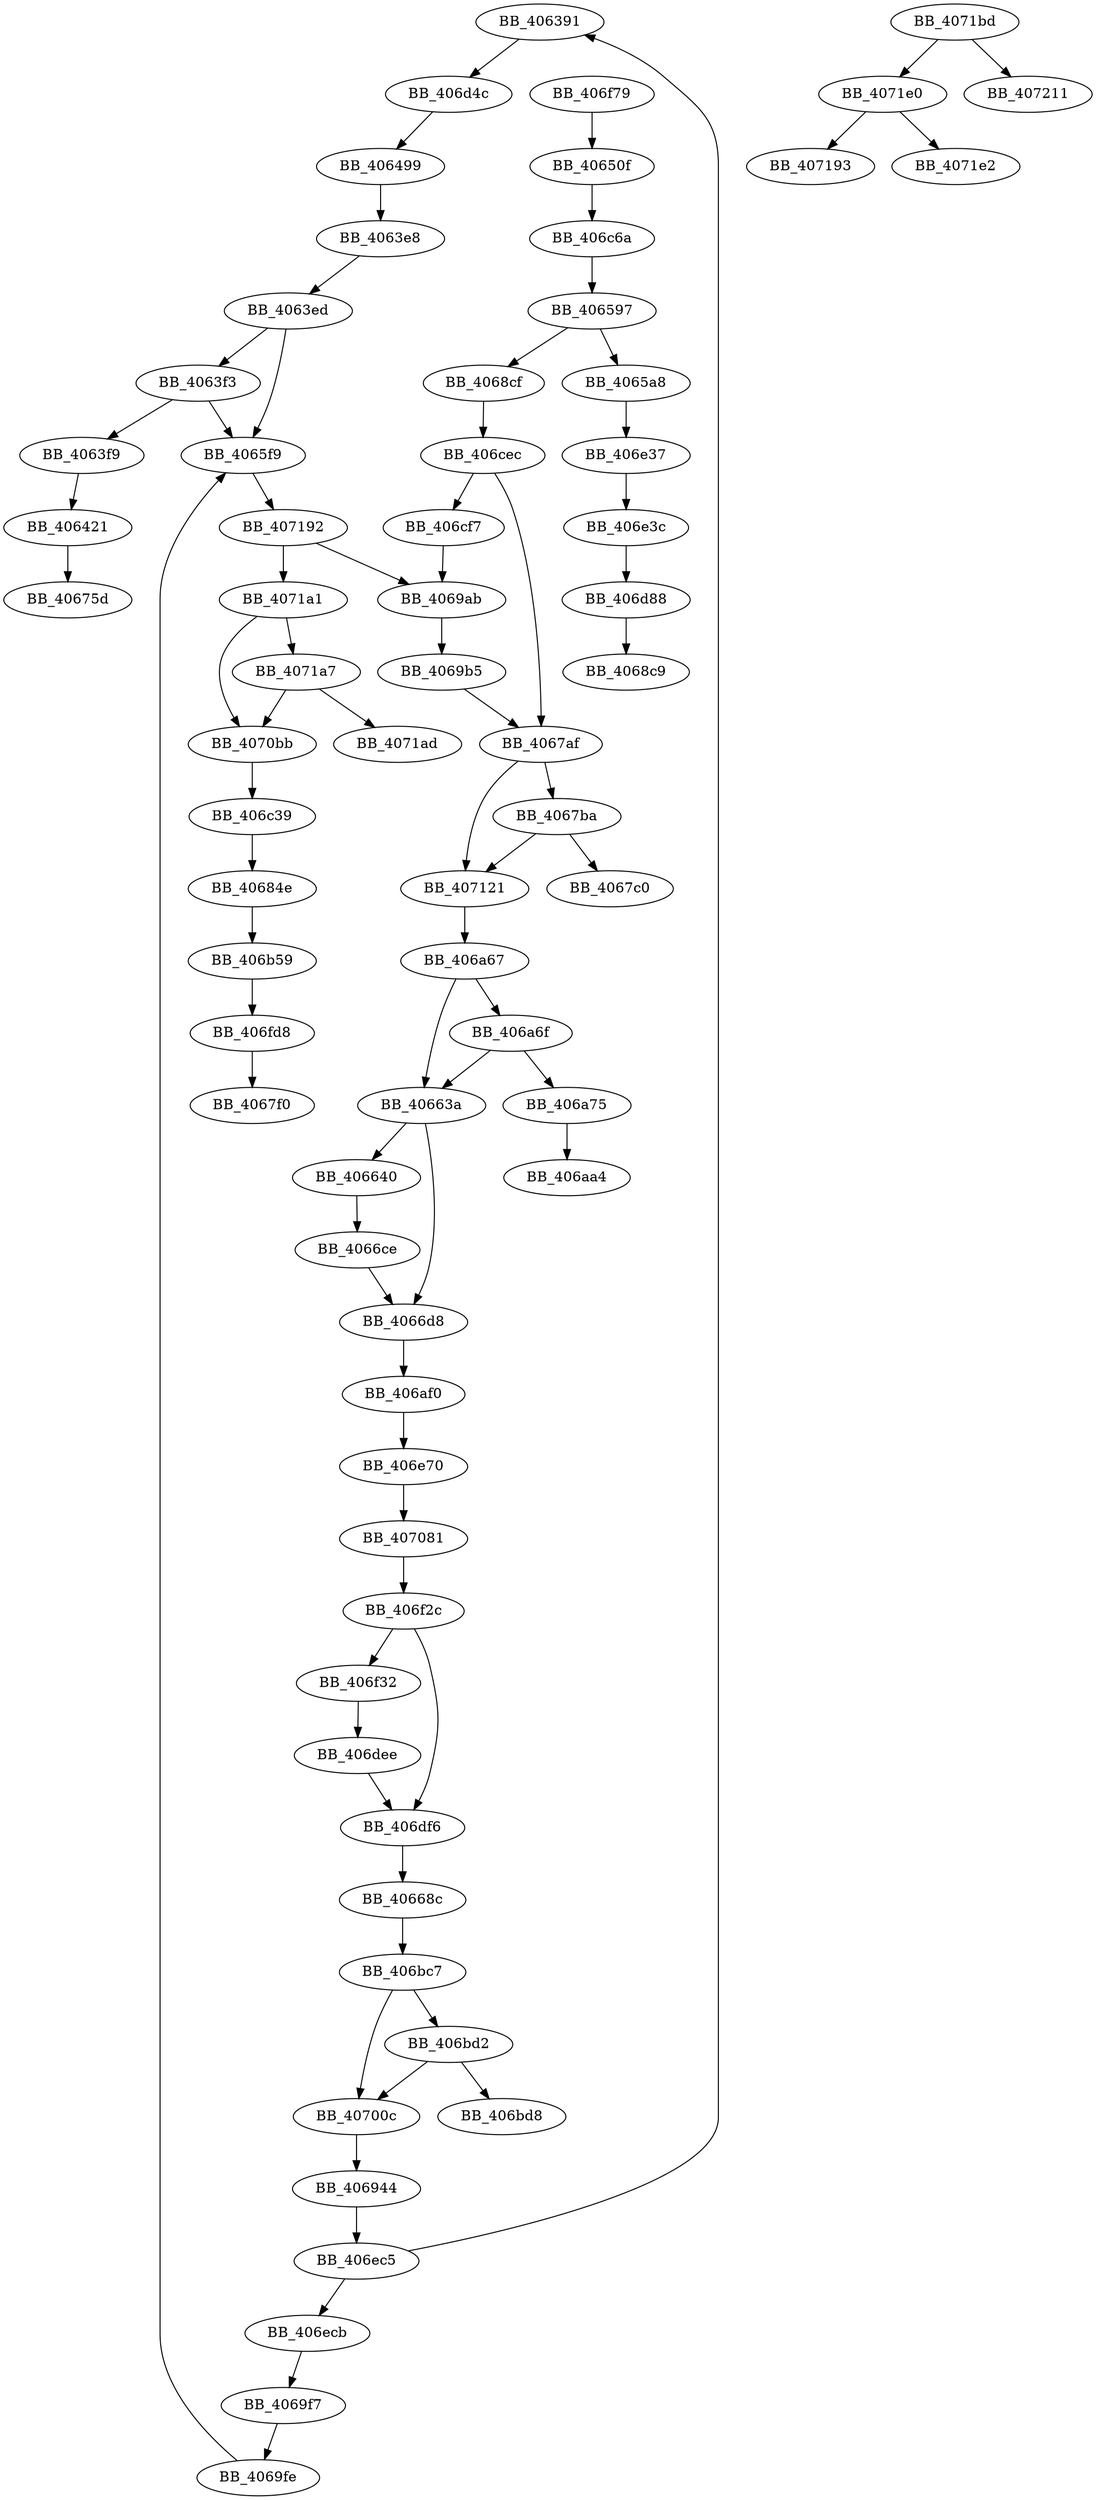 DiGraph sub_406F79{
BB_406391->BB_406d4c
BB_4063e8->BB_4063ed
BB_4063ed->BB_4063f3
BB_4063ed->BB_4065f9
BB_4063f3->BB_4063f9
BB_4063f3->BB_4065f9
BB_4063f9->BB_406421
BB_406421->BB_40675d
BB_406499->BB_4063e8
BB_40650f->BB_406c6a
BB_406597->BB_4065a8
BB_406597->BB_4068cf
BB_4065a8->BB_406e37
BB_4065f9->BB_407192
BB_40663a->BB_406640
BB_40663a->BB_4066d8
BB_406640->BB_4066ce
BB_40668c->BB_406bc7
BB_4066ce->BB_4066d8
BB_4066d8->BB_406af0
BB_4067af->BB_4067ba
BB_4067af->BB_407121
BB_4067ba->BB_4067c0
BB_4067ba->BB_407121
BB_40684e->BB_406b59
BB_4068cf->BB_406cec
BB_406944->BB_406ec5
BB_4069ab->BB_4069b5
BB_4069b5->BB_4067af
BB_4069f7->BB_4069fe
BB_4069fe->BB_4065f9
BB_406a67->BB_40663a
BB_406a67->BB_406a6f
BB_406a6f->BB_40663a
BB_406a6f->BB_406a75
BB_406a75->BB_406aa4
BB_406af0->BB_406e70
BB_406b59->BB_406fd8
BB_406bc7->BB_406bd2
BB_406bc7->BB_40700c
BB_406bd2->BB_406bd8
BB_406bd2->BB_40700c
BB_406c39->BB_40684e
BB_406c6a->BB_406597
BB_406cec->BB_4067af
BB_406cec->BB_406cf7
BB_406cf7->BB_4069ab
BB_406d4c->BB_406499
BB_406d88->BB_4068c9
BB_406dee->BB_406df6
BB_406df6->BB_40668c
BB_406e37->BB_406e3c
BB_406e3c->BB_406d88
BB_406e70->BB_407081
BB_406ec5->BB_406391
BB_406ec5->BB_406ecb
BB_406ecb->BB_4069f7
BB_406f2c->BB_406df6
BB_406f2c->BB_406f32
BB_406f32->BB_406dee
BB_406f79->BB_40650f
BB_406fd8->BB_4067f0
BB_40700c->BB_406944
BB_407081->BB_406f2c
BB_4070bb->BB_406c39
BB_407121->BB_406a67
BB_407192->BB_4069ab
BB_407192->BB_4071a1
BB_4071a1->BB_4070bb
BB_4071a1->BB_4071a7
BB_4071a7->BB_4070bb
BB_4071a7->BB_4071ad
BB_4071bd->BB_4071e0
BB_4071bd->BB_407211
BB_4071e0->BB_407193
BB_4071e0->BB_4071e2
}
